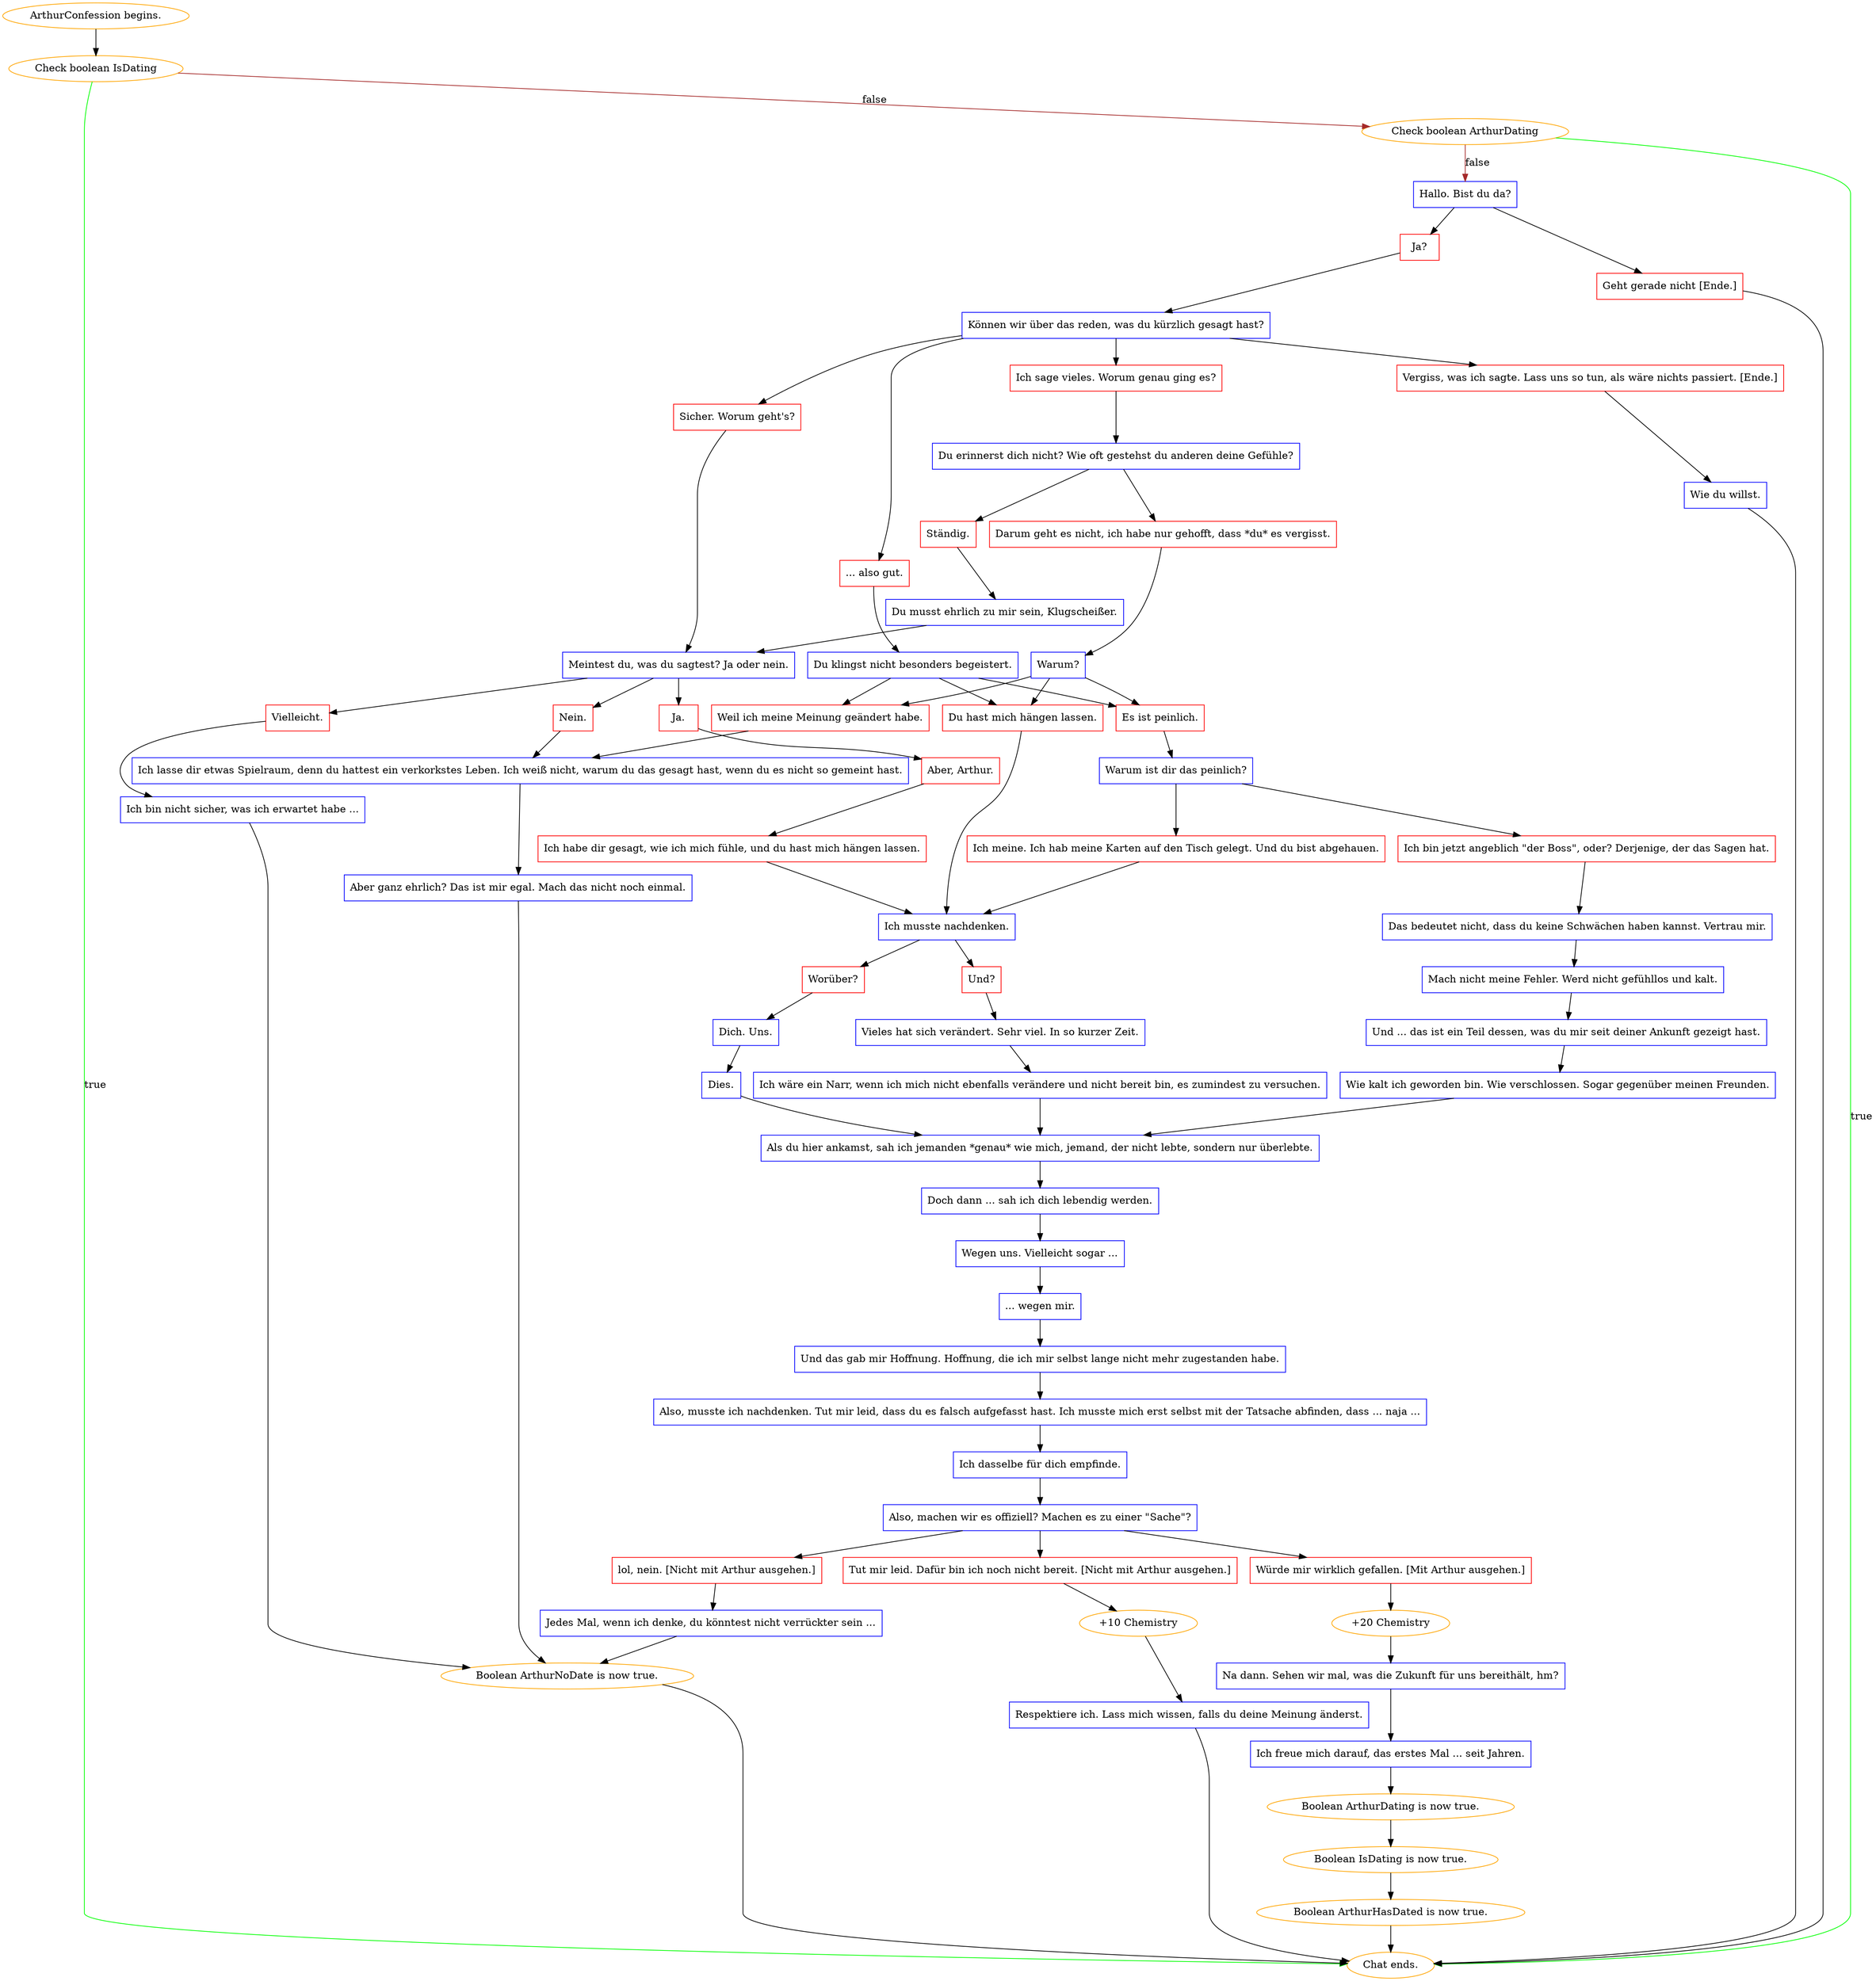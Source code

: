 digraph {
	"ArthurConfession begins." [color=orange];
		"ArthurConfession begins." -> j3952146541;
	j3952146541 [label="Check boolean IsDating",color=orange];
		j3952146541 -> "Chat ends." [label=true,color=green];
		j3952146541 -> j1773280389 [label=false,color=brown];
	"Chat ends." [color=orange];
	j1773280389 [label="Check boolean ArthurDating",color=orange];
		j1773280389 -> "Chat ends." [label=true,color=green];
		j1773280389 -> j2698220709 [label=false,color=brown];
	j2698220709 [label="Hallo. Bist du da?",shape=box,color=blue];
		j2698220709 -> j4229190134;
		j2698220709 -> j162257320;
	j4229190134 [label="Ja?",shape=box,color=red];
		j4229190134 -> j407148797;
	j162257320 [label="Geht gerade nicht [Ende.]",shape=box,color=red];
		j162257320 -> "Chat ends.";
	j407148797 [label="Können wir über das reden, was du kürzlich gesagt hast?",shape=box,color=blue];
		j407148797 -> j1377368267;
		j407148797 -> j2186464366;
		j407148797 -> j4294018684;
		j407148797 -> j2508690491;
	j1377368267 [label="... also gut.",shape=box,color=red];
		j1377368267 -> j352621350;
	j2186464366 [label="Ich sage vieles. Worum genau ging es?",shape=box,color=red];
		j2186464366 -> j2385237082;
	j4294018684 [label="Sicher. Worum geht's?",shape=box,color=red];
		j4294018684 -> j2236366577;
	j2508690491 [label="Vergiss, was ich sagte. Lass uns so tun, als wäre nichts passiert. [Ende.]",shape=box,color=red];
		j2508690491 -> j1994751785;
	j352621350 [label="Du klingst nicht besonders begeistert.",shape=box,color=blue];
		j352621350 -> j767580249;
		j352621350 -> j3269705858;
		j352621350 -> j3234196345;
	j2385237082 [label="Du erinnerst dich nicht? Wie oft gestehst du anderen deine Gefühle?",shape=box,color=blue];
		j2385237082 -> j1609731275;
		j2385237082 -> j1671142842;
	j2236366577 [label="Meintest du, was du sagtest? Ja oder nein.",shape=box,color=blue];
		j2236366577 -> j4160768734;
		j2236366577 -> j2437016810;
		j2236366577 -> j3696297883;
	j1994751785 [label="Wie du willst.",shape=box,color=blue];
		j1994751785 -> "Chat ends.";
	j767580249 [label="Weil ich meine Meinung geändert habe.",shape=box,color=red];
		j767580249 -> j2464311496;
	j3269705858 [label="Du hast mich hängen lassen.",shape=box,color=red];
		j3269705858 -> j3341234257;
	j3234196345 [label="Es ist peinlich.",shape=box,color=red];
		j3234196345 -> j1836787554;
	j1609731275 [label="Darum geht es nicht, ich habe nur gehofft, dass *du* es vergisst.",shape=box,color=red];
		j1609731275 -> j196469522;
	j1671142842 [label="Ständig.",shape=box,color=red];
		j1671142842 -> j3778419082;
	j4160768734 [label="Ja.",shape=box,color=red];
		j4160768734 -> j1361873985;
	j2437016810 [label="Nein.",shape=box,color=red];
		j2437016810 -> j2464311496;
	j3696297883 [label="Vielleicht.",shape=box,color=red];
		j3696297883 -> j1243792053;
	j2464311496 [label="Ich lasse dir etwas Spielraum, denn du hattest ein verkorkstes Leben. Ich weiß nicht, warum du das gesagt hast, wenn du es nicht so gemeint hast.",shape=box,color=blue];
		j2464311496 -> j4104137473;
	j3341234257 [label="Ich musste nachdenken.",shape=box,color=blue];
		j3341234257 -> j3858965448;
		j3341234257 -> j647588207;
	j1836787554 [label="Warum ist dir das peinlich?",shape=box,color=blue];
		j1836787554 -> j4184602791;
		j1836787554 -> j2815928457;
	j196469522 [label="Warum?",shape=box,color=blue];
		j196469522 -> j767580249;
		j196469522 -> j3269705858;
		j196469522 -> j3234196345;
	j3778419082 [label="Du musst ehrlich zu mir sein, Klugscheißer.",shape=box,color=blue];
		j3778419082 -> j2236366577;
	j1361873985 [label="Aber, Arthur.",shape=box,color=red];
		j1361873985 -> j622498992;
	j1243792053 [label="Ich bin nicht sicher, was ich erwartet habe ...",shape=box,color=blue];
		j1243792053 -> j2533691464;
	j4104137473 [label="Aber ganz ehrlich? Das ist mir egal. Mach das nicht noch einmal.",shape=box,color=blue];
		j4104137473 -> j2533691464;
	j3858965448 [label="Worüber?",shape=box,color=red];
		j3858965448 -> j3343768016;
	j647588207 [label="Und?",shape=box,color=red];
		j647588207 -> j2490524299;
	j4184602791 [label="Ich bin jetzt angeblich \"der Boss\", oder? Derjenige, der das Sagen hat.",shape=box,color=red];
		j4184602791 -> j2869439957;
	j2815928457 [label="Ich meine. Ich hab meine Karten auf den Tisch gelegt. Und du bist abgehauen.",shape=box,color=red];
		j2815928457 -> j3341234257;
	j622498992 [label="Ich habe dir gesagt, wie ich mich fühle, und du hast mich hängen lassen.",shape=box,color=red];
		j622498992 -> j3341234257;
	j2533691464 [label="Boolean ArthurNoDate is now true.",color=orange];
		j2533691464 -> "Chat ends.";
	j3343768016 [label="Dich. Uns.",shape=box,color=blue];
		j3343768016 -> j4183469506;
	j2490524299 [label="Vieles hat sich verändert. Sehr viel. In so kurzer Zeit.",shape=box,color=blue];
		j2490524299 -> j2501649358;
	j2869439957 [label="Das bedeutet nicht, dass du keine Schwächen haben kannst. Vertrau mir.",shape=box,color=blue];
		j2869439957 -> j3009228455;
	j4183469506 [label="Dies.",shape=box,color=blue];
		j4183469506 -> j2785523878;
	j2501649358 [label="Ich wäre ein Narr, wenn ich mich nicht ebenfalls verändere und nicht bereit bin, es zumindest zu versuchen.",shape=box,color=blue];
		j2501649358 -> j2785523878;
	j3009228455 [label="Mach nicht meine Fehler. Werd nicht gefühllos und kalt.",shape=box,color=blue];
		j3009228455 -> j3084257666;
	j2785523878 [label="Als du hier ankamst, sah ich jemanden *genau* wie mich, jemand, der nicht lebte, sondern nur überlebte.",shape=box,color=blue];
		j2785523878 -> j2299544564;
	j3084257666 [label="Und ... das ist ein Teil dessen, was du mir seit deiner Ankunft gezeigt hast.",shape=box,color=blue];
		j3084257666 -> j2634355437;
	j2299544564 [label="Doch dann ... sah ich dich lebendig werden.",shape=box,color=blue];
		j2299544564 -> j2835160551;
	j2634355437 [label="Wie kalt ich geworden bin. Wie verschlossen. Sogar gegenüber meinen Freunden.",shape=box,color=blue];
		j2634355437 -> j2785523878;
	j2835160551 [label="Wegen uns. Vielleicht sogar ...",shape=box,color=blue];
		j2835160551 -> j1979655826;
	j1979655826 [label="... wegen mir.",shape=box,color=blue];
		j1979655826 -> j1931037526;
	j1931037526 [label="Und das gab mir Hoffnung. Hoffnung, die ich mir selbst lange nicht mehr zugestanden habe.",shape=box,color=blue];
		j1931037526 -> j310814910;
	j310814910 [label="Also, musste ich nachdenken. Tut mir leid, dass du es falsch aufgefasst hast. Ich musste mich erst selbst mit der Tatsache abfinden, dass ... naja ...",shape=box,color=blue];
		j310814910 -> j1598680651;
	j1598680651 [label="Ich dasselbe für dich empfinde.",shape=box,color=blue];
		j1598680651 -> j1868719576;
	j1868719576 [label="Also, machen wir es offiziell? Machen es zu einer \"Sache\"?",shape=box,color=blue];
		j1868719576 -> j2649695197;
		j1868719576 -> j4010959114;
		j1868719576 -> j2266673202;
	j2649695197 [label="Würde mir wirklich gefallen. [Mit Arthur ausgehen.]",shape=box,color=red];
		j2649695197 -> j2514759885;
	j4010959114 [label="Tut mir leid. Dafür bin ich noch nicht bereit. [Nicht mit Arthur ausgehen.]",shape=box,color=red];
		j4010959114 -> j3817315703;
	j2266673202 [label="lol, nein. [Nicht mit Arthur ausgehen.]",shape=box,color=red];
		j2266673202 -> j2076003029;
	j2514759885 [label="+20 Chemistry",color=orange];
		j2514759885 -> j3946067715;
	j3817315703 [label="+10 Chemistry",color=orange];
		j3817315703 -> j830022936;
	j2076003029 [label="Jedes Mal, wenn ich denke, du könntest nicht verrückter sein ...",shape=box,color=blue];
		j2076003029 -> j2533691464;
	j3946067715 [label="Na dann. Sehen wir mal, was die Zukunft für uns bereithält, hm?",shape=box,color=blue];
		j3946067715 -> j1825060265;
	j830022936 [label="Respektiere ich. Lass mich wissen, falls du deine Meinung änderst.",shape=box,color=blue];
		j830022936 -> "Chat ends.";
	j1825060265 [label="Ich freue mich darauf, das erstes Mal ... seit Jahren.",shape=box,color=blue];
		j1825060265 -> j3371696257;
	j3371696257 [label="Boolean ArthurDating is now true.",color=orange];
		j3371696257 -> j3139269659;
	j3139269659 [label="Boolean IsDating is now true.",color=orange];
		j3139269659 -> j3103123730;
	j3103123730 [label="Boolean ArthurHasDated is now true.",color=orange];
		j3103123730 -> "Chat ends.";
}